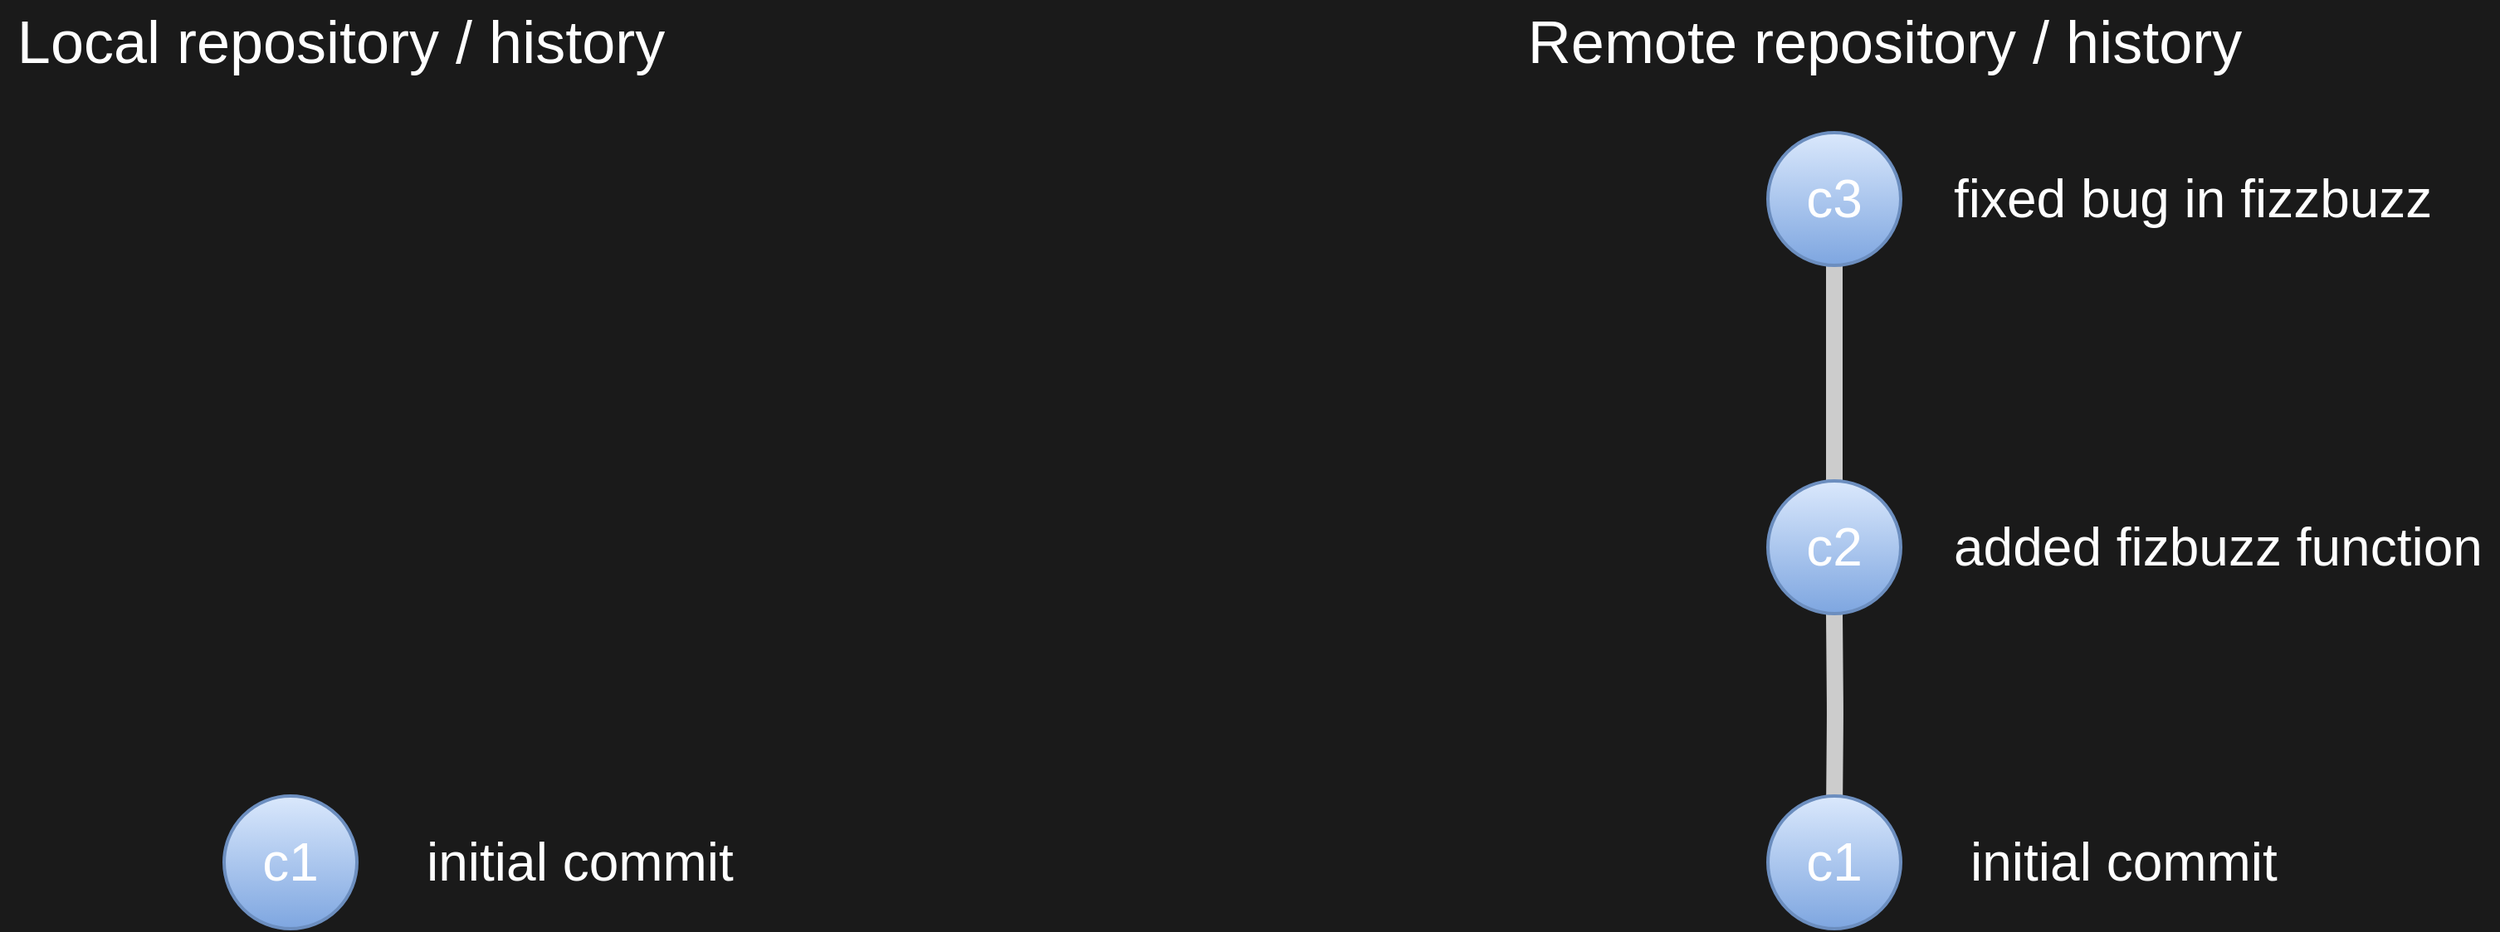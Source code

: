 <mxfile version="16.4.0" type="device"><diagram id="-9Pt27jo2kcfnVrinUCc" name="Page-1"><mxGraphModel dx="2011" dy="1549" grid="1" gridSize="10" guides="1" tooltips="1" connect="1" arrows="1" fold="1" page="1" pageScale="1" pageWidth="1600" pageHeight="900" background="#1A1A1A" math="0" shadow="0"><root><mxCell id="0"/><mxCell id="1" parent="0"/><mxCell id="gglFLlONgeeaHe6sgK0u-2" style="edgeStyle=orthogonalEdgeStyle;rounded=1;orthogonalLoop=1;jettySize=auto;html=1;exitX=0.5;exitY=0;exitDx=0;exitDy=0;entryX=0.5;entryY=1;entryDx=0;entryDy=0;fontSize=32;strokeWidth=10;strokeColor=#CCCCCC;endArrow=none;endFill=0;" edge="1" parent="1" target="gglFLlONgeeaHe6sgK0u-5"><mxGeometry relative="1" as="geometry"><mxPoint x="1150" y="800" as="sourcePoint"/></mxGeometry></mxCell><mxCell id="gglFLlONgeeaHe6sgK0u-3" value="c1" style="ellipse;whiteSpace=wrap;html=1;aspect=fixed;fillColor=#dae8fc;strokeColor=#6c8ebf;strokeWidth=2;fontSize=32;fontColor=#FFFFFF;gradientColor=#7ea6e0;" vertex="1" parent="1"><mxGeometry x="180" y="790" width="80" height="80" as="geometry"/></mxCell><mxCell id="gglFLlONgeeaHe6sgK0u-4" style="edgeStyle=orthogonalEdgeStyle;rounded=1;orthogonalLoop=1;jettySize=auto;html=1;exitX=0.5;exitY=0;exitDx=0;exitDy=0;fontSize=32;strokeColor=#CCCCCC;strokeWidth=10;endArrow=none;endFill=0;" edge="1" parent="1" source="gglFLlONgeeaHe6sgK0u-5" target="gglFLlONgeeaHe6sgK0u-8"><mxGeometry relative="1" as="geometry"/></mxCell><mxCell id="gglFLlONgeeaHe6sgK0u-5" value="c2" style="ellipse;whiteSpace=wrap;html=1;aspect=fixed;fillColor=#dae8fc;strokeColor=#6c8ebf;strokeWidth=2;fontSize=32;fontColor=#FFFFFF;gradientColor=#7ea6e0;" vertex="1" parent="1"><mxGeometry x="1110" y="600" width="80" height="80" as="geometry"/></mxCell><mxCell id="gglFLlONgeeaHe6sgK0u-6" value="initial commit" style="text;html=1;align=left;verticalAlign=middle;resizable=0;points=[];autosize=1;strokeColor=none;fillColor=none;fontSize=32;fontColor=#FFFFFF;" vertex="1" parent="1"><mxGeometry x="300" y="810" width="200" height="40" as="geometry"/></mxCell><mxCell id="gglFLlONgeeaHe6sgK0u-7" value="added fizbuzz function" style="text;html=1;align=left;verticalAlign=middle;resizable=0;points=[];autosize=1;strokeColor=none;fillColor=none;fontSize=32;fontColor=#FFFFFF;" vertex="1" parent="1"><mxGeometry x="1220" y="620" width="330" height="40" as="geometry"/></mxCell><mxCell id="gglFLlONgeeaHe6sgK0u-8" value="c3" style="ellipse;whiteSpace=wrap;html=1;aspect=fixed;fillColor=#dae8fc;strokeColor=#6c8ebf;strokeWidth=2;fontSize=32;gradientColor=#7ea6e0;fontColor=#FFFFFF;" vertex="1" parent="1"><mxGeometry x="1110" y="390" width="80" height="80" as="geometry"/></mxCell><mxCell id="gglFLlONgeeaHe6sgK0u-9" value="fixed bug in fizzbuzz" style="text;html=1;align=left;verticalAlign=middle;resizable=0;points=[];autosize=1;strokeColor=none;fillColor=none;fontSize=32;fontColor=#FFFFFF;" vertex="1" parent="1"><mxGeometry x="1220" y="410" width="300" height="40" as="geometry"/></mxCell><mxCell id="gglFLlONgeeaHe6sgK0u-10" value="Local repository / history" style="text;html=1;align=center;verticalAlign=middle;resizable=0;points=[];autosize=1;strokeColor=none;fillColor=none;fontColor=#FFFFFF;fontSize=36;" vertex="1" parent="1"><mxGeometry x="45" y="310" width="410" height="50" as="geometry"/></mxCell><mxCell id="gglFLlONgeeaHe6sgK0u-11" value="c1" style="ellipse;whiteSpace=wrap;html=1;aspect=fixed;fillColor=#dae8fc;strokeColor=#6c8ebf;strokeWidth=2;fontSize=32;fontColor=#FFFFFF;gradientColor=#7ea6e0;" vertex="1" parent="1"><mxGeometry x="1110" y="790" width="80" height="80" as="geometry"/></mxCell><mxCell id="gglFLlONgeeaHe6sgK0u-12" value="initial commit" style="text;html=1;align=left;verticalAlign=middle;resizable=0;points=[];autosize=1;strokeColor=none;fillColor=none;fontSize=32;fontColor=#FFFFFF;" vertex="1" parent="1"><mxGeometry x="1230" y="810" width="200" height="40" as="geometry"/></mxCell><mxCell id="gglFLlONgeeaHe6sgK0u-13" value="Remote repository / history" style="text;html=1;align=center;verticalAlign=middle;resizable=0;points=[];autosize=1;strokeColor=none;fillColor=none;fontColor=#FFFFFF;fontSize=36;" vertex="1" parent="1"><mxGeometry x="955" y="310" width="450" height="50" as="geometry"/></mxCell></root></mxGraphModel></diagram></mxfile>